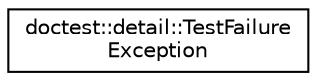 digraph "Graphical Class Hierarchy"
{
 // LATEX_PDF_SIZE
  edge [fontname="Helvetica",fontsize="10",labelfontname="Helvetica",labelfontsize="10"];
  node [fontname="Helvetica",fontsize="10",shape=record];
  rankdir="LR";
  Node0 [label="doctest::detail::TestFailure\lException",height=0.2,width=0.4,color="black", fillcolor="white", style="filled",URL="$structdoctest_1_1detail_1_1_test_failure_exception.html",tooltip=" "];
}
